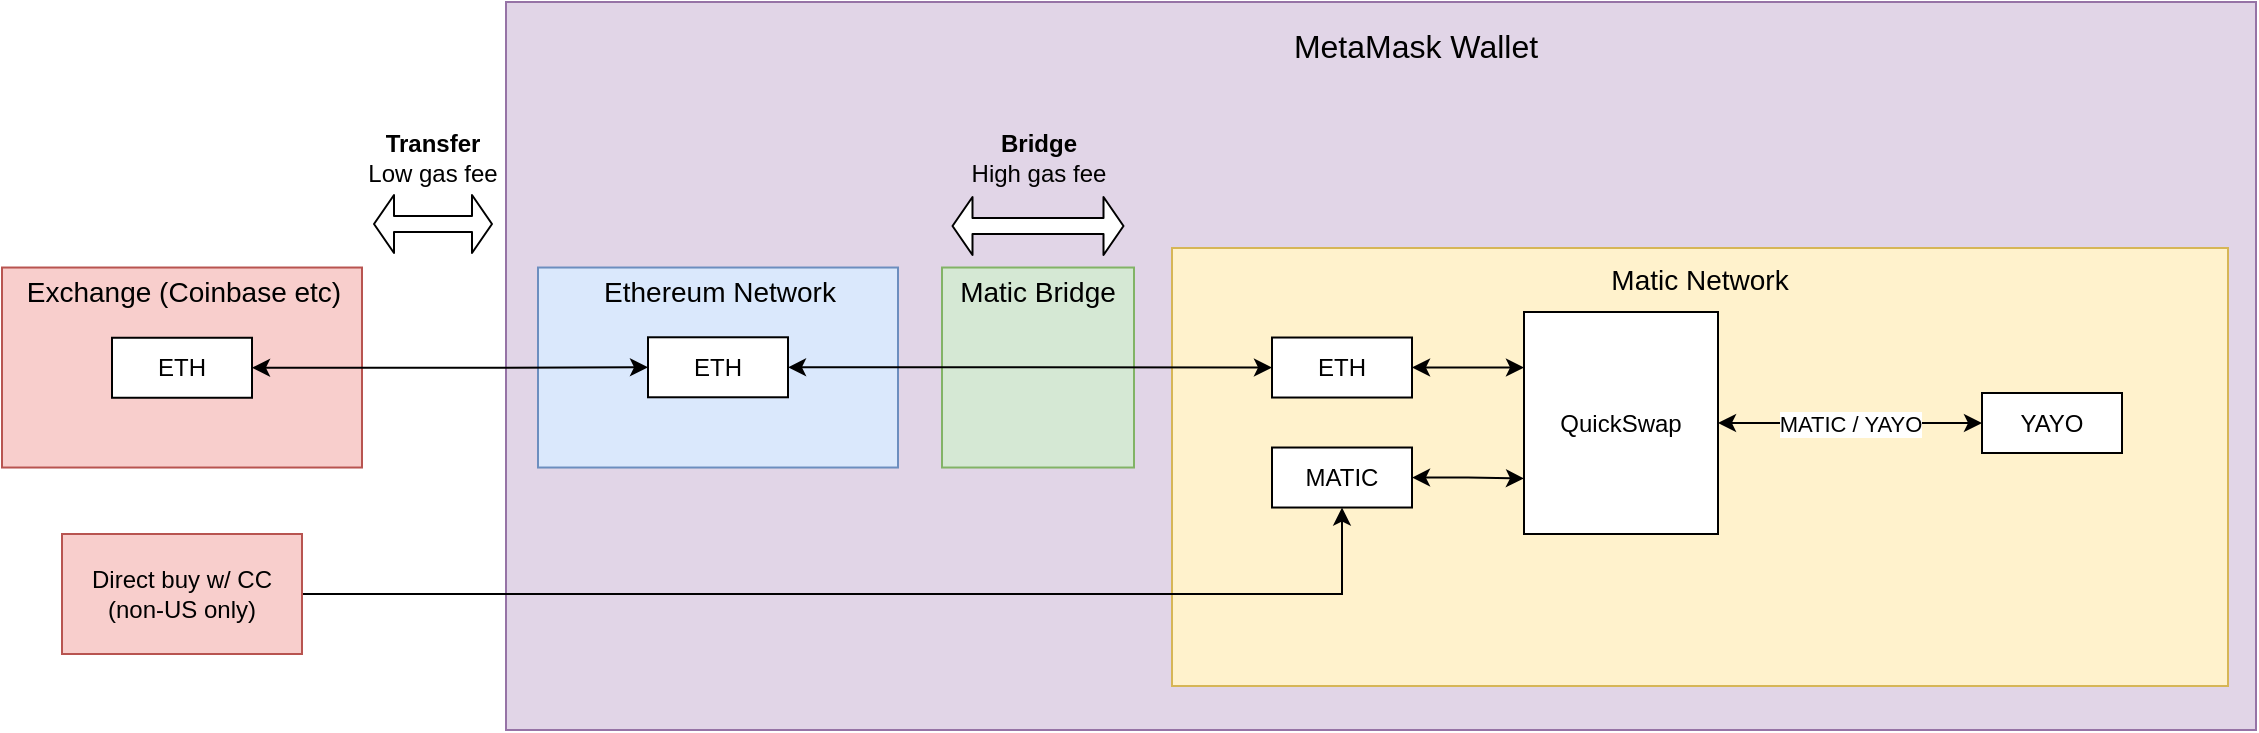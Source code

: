 <mxfile>
    <diagram id="BXpXVYc90v0nnxQ19TnA" name="Page-1">
        <mxGraphModel dx="1359" dy="996" grid="0" gridSize="10" guides="1" tooltips="1" connect="1" arrows="1" fold="1" page="0" pageScale="1" pageWidth="827" pageHeight="1169" math="0" shadow="0">
            <root>
                <mxCell id="0"/>
                <mxCell id="1" parent="0"/>
                <mxCell id="0qFAtepqO-szBmzJQbjk-1" value="" style="rounded=0;whiteSpace=wrap;html=1;fillColor=#f8cecc;strokeColor=#b85450;" parent="1" vertex="1">
                    <mxGeometry x="15" y="449.76" width="180" height="100" as="geometry"/>
                </mxCell>
                <mxCell id="pBBPPw8ruFpS8gXTTpw1-83" value="" style="rounded=0;whiteSpace=wrap;html=1;fillColor=#e1d5e7;strokeColor=#9673a6;" parent="1" vertex="1">
                    <mxGeometry x="267" y="317" width="875" height="364" as="geometry"/>
                </mxCell>
                <mxCell id="pBBPPw8ruFpS8gXTTpw1-10" value="" style="rounded=0;whiteSpace=wrap;html=1;fillColor=#d5e8d4;strokeColor=#82b366;" parent="1" vertex="1">
                    <mxGeometry x="485" y="449.76" width="96" height="100" as="geometry"/>
                </mxCell>
                <mxCell id="pBBPPw8ruFpS8gXTTpw1-3" value="" style="rounded=0;whiteSpace=wrap;html=1;fillColor=#fff2cc;strokeColor=#d6b656;" parent="1" vertex="1">
                    <mxGeometry x="600" y="440" width="528" height="219" as="geometry"/>
                </mxCell>
                <mxCell id="pBBPPw8ruFpS8gXTTpw1-2" value="" style="rounded=0;whiteSpace=wrap;html=1;fillColor=#dae8fc;strokeColor=#6c8ebf;" parent="1" vertex="1">
                    <mxGeometry x="283" y="449.76" width="180" height="100" as="geometry"/>
                </mxCell>
                <mxCell id="pBBPPw8ruFpS8gXTTpw1-4" style="edgeStyle=orthogonalEdgeStyle;rounded=0;orthogonalLoop=1;jettySize=auto;html=1;exitX=0.5;exitY=1;exitDx=0;exitDy=0;" parent="1" source="pBBPPw8ruFpS8gXTTpw1-3" target="pBBPPw8ruFpS8gXTTpw1-3" edge="1">
                    <mxGeometry relative="1" as="geometry"/>
                </mxCell>
                <mxCell id="pBBPPw8ruFpS8gXTTpw1-67" style="edgeStyle=orthogonalEdgeStyle;rounded=0;orthogonalLoop=1;jettySize=auto;html=1;exitX=1;exitY=0.5;exitDx=0;exitDy=0;entryX=0;entryY=0.5;entryDx=0;entryDy=0;startArrow=classic;startFill=1;" parent="1" source="pBBPPw8ruFpS8gXTTpw1-6" target="pBBPPw8ruFpS8gXTTpw1-8" edge="1">
                    <mxGeometry relative="1" as="geometry">
                        <mxPoint x="650.0" y="499.64" as="targetPoint"/>
                    </mxGeometry>
                </mxCell>
                <mxCell id="pBBPPw8ruFpS8gXTTpw1-6" value="ETH" style="rounded=0;whiteSpace=wrap;html=1;" parent="1" vertex="1">
                    <mxGeometry x="338" y="484.64" width="70" height="30" as="geometry"/>
                </mxCell>
                <mxCell id="pBBPPw8ruFpS8gXTTpw1-71" value="" style="edgeStyle=orthogonalEdgeStyle;rounded=0;orthogonalLoop=1;jettySize=auto;html=1;startArrow=classic;startFill=1;entryX=0;entryY=0.25;entryDx=0;entryDy=0;" parent="1" source="pBBPPw8ruFpS8gXTTpw1-8" target="pBBPPw8ruFpS8gXTTpw1-70" edge="1">
                    <mxGeometry relative="1" as="geometry"/>
                </mxCell>
                <mxCell id="pBBPPw8ruFpS8gXTTpw1-8" value="ETH" style="rounded=0;whiteSpace=wrap;html=1;" parent="1" vertex="1">
                    <mxGeometry x="650" y="484.76" width="70" height="30" as="geometry"/>
                </mxCell>
                <mxCell id="pBBPPw8ruFpS8gXTTpw1-72" value="" style="edgeStyle=orthogonalEdgeStyle;rounded=0;orthogonalLoop=1;jettySize=auto;html=1;startArrow=classic;startFill=1;entryX=0;entryY=0.75;entryDx=0;entryDy=0;" parent="1" source="pBBPPw8ruFpS8gXTTpw1-9" target="pBBPPw8ruFpS8gXTTpw1-70" edge="1">
                    <mxGeometry relative="1" as="geometry"/>
                </mxCell>
                <mxCell id="pBBPPw8ruFpS8gXTTpw1-9" value="MATIC" style="rounded=0;whiteSpace=wrap;html=1;" parent="1" vertex="1">
                    <mxGeometry x="650" y="539.76" width="70" height="30" as="geometry"/>
                </mxCell>
                <mxCell id="pBBPPw8ruFpS8gXTTpw1-23" value="YAYO" style="rounded=0;whiteSpace=wrap;html=1;" parent="1" vertex="1">
                    <mxGeometry x="1005" y="512.5" width="70" height="30" as="geometry"/>
                </mxCell>
                <mxCell id="pBBPPw8ruFpS8gXTTpw1-28" value="&lt;font style=&quot;font-size: 14px&quot;&gt;Ethereum Network&lt;/font&gt;" style="text;html=1;strokeColor=none;fillColor=none;align=center;verticalAlign=middle;whiteSpace=wrap;rounded=0;" parent="1" vertex="1">
                    <mxGeometry x="303" y="452" width="142" height="20" as="geometry"/>
                </mxCell>
                <mxCell id="pBBPPw8ruFpS8gXTTpw1-29" value="&lt;font style=&quot;font-size: 14px;&quot;&gt;Matic Network&lt;/font&gt;" style="text;html=1;strokeColor=none;fillColor=none;align=center;verticalAlign=middle;whiteSpace=wrap;rounded=0;fontSize=14;" parent="1" vertex="1">
                    <mxGeometry x="601" y="446" width="526" height="20" as="geometry"/>
                </mxCell>
                <mxCell id="pBBPPw8ruFpS8gXTTpw1-30" value="&lt;b&gt;Transfer&lt;/b&gt;&lt;br&gt;Low gas fee" style="text;html=1;strokeColor=none;fillColor=none;align=center;verticalAlign=middle;whiteSpace=wrap;rounded=0;" parent="1" vertex="1">
                    <mxGeometry x="165" y="385" width="131" height="20" as="geometry"/>
                </mxCell>
                <mxCell id="pBBPPw8ruFpS8gXTTpw1-31" value="" style="shape=flexArrow;endArrow=classic;html=1;startArrow=block;fillColor=#ffffff;width=8;rounded=1;endSize=3;startSize=3;" parent="1" edge="1">
                    <mxGeometry width="50" height="50" relative="1" as="geometry">
                        <mxPoint x="200.5" y="428" as="sourcePoint"/>
                        <mxPoint x="260.5" y="428" as="targetPoint"/>
                    </mxGeometry>
                </mxCell>
                <mxCell id="pBBPPw8ruFpS8gXTTpw1-32" value="&lt;b&gt;Bridge&lt;/b&gt;&lt;br&gt;High gas fee" style="text;html=1;strokeColor=none;fillColor=none;align=center;verticalAlign=middle;whiteSpace=wrap;rounded=0;" parent="1" vertex="1">
                    <mxGeometry x="474.5" y="385" width="117" height="20" as="geometry"/>
                </mxCell>
                <mxCell id="pBBPPw8ruFpS8gXTTpw1-61" style="edgeStyle=orthogonalEdgeStyle;rounded=0;orthogonalLoop=1;jettySize=auto;html=1;exitX=1;exitY=0.5;exitDx=0;exitDy=0;startArrow=none;startFill=0;entryX=0.5;entryY=1;entryDx=0;entryDy=0;" parent="1" source="pBBPPw8ruFpS8gXTTpw1-60" target="pBBPPw8ruFpS8gXTTpw1-9" edge="1">
                    <mxGeometry relative="1" as="geometry">
                        <mxPoint x="494.828" y="748.552" as="targetPoint"/>
                    </mxGeometry>
                </mxCell>
                <mxCell id="pBBPPw8ruFpS8gXTTpw1-60" value="Direct buy w/ CC&lt;br&gt;(non-US only)" style="rounded=0;whiteSpace=wrap;html=1;fillColor=#f8cecc;strokeColor=#b85450;" parent="1" vertex="1">
                    <mxGeometry x="45" y="583" width="120" height="60" as="geometry"/>
                </mxCell>
                <mxCell id="pBBPPw8ruFpS8gXTTpw1-65" style="edgeStyle=orthogonalEdgeStyle;rounded=0;orthogonalLoop=1;jettySize=auto;html=1;exitX=0.5;exitY=1;exitDx=0;exitDy=0;startArrow=none;startFill=0;" parent="1" edge="1">
                    <mxGeometry relative="1" as="geometry">
                        <mxPoint x="801.5" y="607" as="sourcePoint"/>
                        <mxPoint x="801.5" y="607" as="targetPoint"/>
                    </mxGeometry>
                </mxCell>
                <mxCell id="pBBPPw8ruFpS8gXTTpw1-79" value="" style="edgeStyle=orthogonalEdgeStyle;rounded=0;orthogonalLoop=1;jettySize=auto;html=1;startArrow=classic;startFill=1;" parent="1" source="pBBPPw8ruFpS8gXTTpw1-70" target="pBBPPw8ruFpS8gXTTpw1-23" edge="1">
                    <mxGeometry relative="1" as="geometry"/>
                </mxCell>
                <mxCell id="pBBPPw8ruFpS8gXTTpw1-80" value="MATIC / YAYO" style="edgeLabel;html=1;align=center;verticalAlign=middle;resizable=0;points=[];" parent="pBBPPw8ruFpS8gXTTpw1-79" vertex="1" connectable="0">
                    <mxGeometry x="-0.063" relative="1" as="geometry">
                        <mxPoint x="4" as="offset"/>
                    </mxGeometry>
                </mxCell>
                <mxCell id="pBBPPw8ruFpS8gXTTpw1-70" value="QuickSwap" style="rounded=0;whiteSpace=wrap;html=1;" parent="1" vertex="1">
                    <mxGeometry x="776" y="472" width="97" height="111" as="geometry"/>
                </mxCell>
                <mxCell id="pBBPPw8ruFpS8gXTTpw1-77" style="edgeStyle=orthogonalEdgeStyle;rounded=0;orthogonalLoop=1;jettySize=auto;html=1;exitX=1;exitY=0.5;exitDx=0;exitDy=0;entryX=0;entryY=0.5;entryDx=0;entryDy=0;startArrow=classic;startFill=1;" parent="1" source="pBBPPw8ruFpS8gXTTpw1-75" target="pBBPPw8ruFpS8gXTTpw1-6" edge="1">
                    <mxGeometry relative="1" as="geometry"/>
                </mxCell>
                <mxCell id="pBBPPw8ruFpS8gXTTpw1-75" value="ETH" style="rounded=0;whiteSpace=wrap;html=1;" parent="1" vertex="1">
                    <mxGeometry x="70" y="484.88" width="70" height="30" as="geometry"/>
                </mxCell>
                <mxCell id="pBBPPw8ruFpS8gXTTpw1-82" value="Exchange (Coinbase etc)" style="text;html=1;strokeColor=none;fillColor=none;align=center;verticalAlign=middle;whiteSpace=wrap;rounded=0;fontSize=14;" parent="1" vertex="1">
                    <mxGeometry x="15" y="452" width="182" height="20" as="geometry"/>
                </mxCell>
                <mxCell id="pBBPPw8ruFpS8gXTTpw1-84" value="&lt;font style=&quot;font-size: 16px&quot;&gt;MetaMask Wallet&lt;/font&gt;" style="text;html=1;strokeColor=none;fillColor=none;align=center;verticalAlign=middle;whiteSpace=wrap;rounded=0;" parent="1" vertex="1">
                    <mxGeometry x="631.5" y="326" width="180" height="25" as="geometry"/>
                </mxCell>
                <mxCell id="0qFAtepqO-szBmzJQbjk-2" value="" style="shape=flexArrow;endArrow=classic;html=1;startArrow=block;fillColor=#ffffff;width=8;rounded=1;endSize=3;startSize=3;" parent="1" edge="1">
                    <mxGeometry width="50" height="50" relative="1" as="geometry">
                        <mxPoint x="489.75" y="429" as="sourcePoint"/>
                        <mxPoint x="576.25" y="429" as="targetPoint"/>
                    </mxGeometry>
                </mxCell>
                <mxCell id="2" value="&lt;font style=&quot;font-size: 14px&quot;&gt;Matic Bridge&lt;br&gt;&lt;/font&gt;" style="text;html=1;strokeColor=none;fillColor=none;align=center;verticalAlign=middle;whiteSpace=wrap;rounded=0;" vertex="1" parent="1">
                    <mxGeometry x="462" y="452" width="142" height="20" as="geometry"/>
                </mxCell>
            </root>
        </mxGraphModel>
    </diagram>
</mxfile>